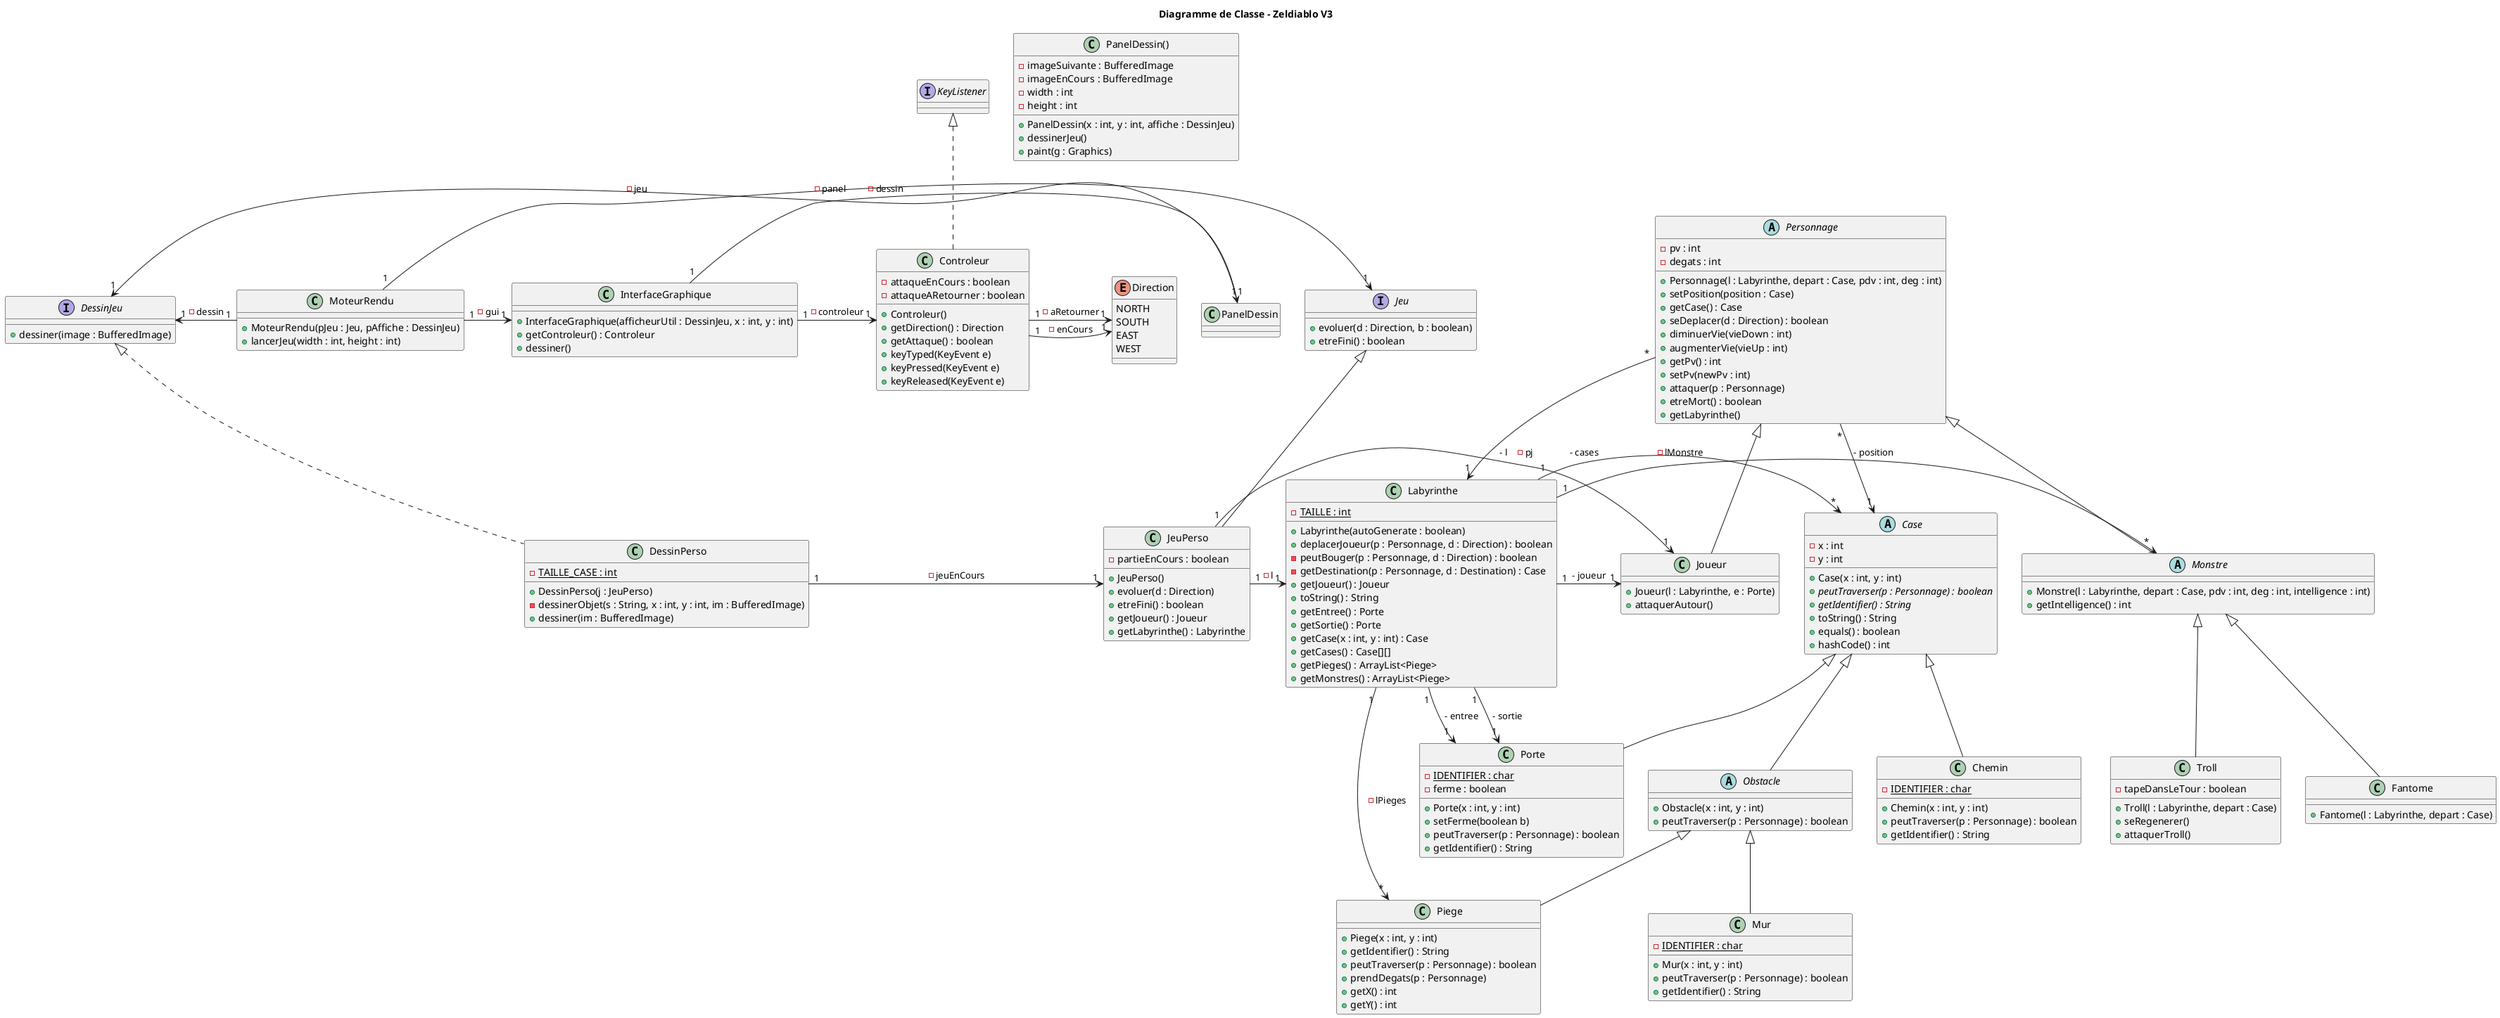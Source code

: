 @startuml

title Diagramme de Classe - Zeldiablo V3

interface Jeu{
    + evoluer(d : Direction, b : boolean)
    + etreFini() : boolean
}

class JeuPerso extends Jeu{
    - partieEnCours : boolean
    + JeuPerso()
    + evoluer(d : Direction)
    + etreFini() : boolean
    + getJoueur() : Joueur
    + getLabyrinthe() : Labyrinthe
}

class Controleur implements KeyListener{
    - attaqueEnCours : boolean
    - attaqueARetourner : boolean
    + Controleur()
    + getDirection() : Direction
    + getAttaque() : boolean
    + keyTyped(KeyEvent e)
    + keyPressed(KeyEvent e)
    + keyReleased(KeyEvent e)
}

interface DessinJeu{
    + dessiner(image : BufferedImage)
}

class DessinPerso implements DessinJeu{
    - {static} TAILLE_CASE : int
    + DessinPerso(j : JeuPerso)
    - dessinerObjet(s : String, x : int, y : int, im : BufferedImage)
    + dessiner(im : BufferedImage)
}

class InterfaceGraphique{
    + InterfaceGraphique(afficheurUtil : DessinJeu, x : int, y : int)
    + getControleur() : Controleur
    + dessiner()
}

class MoteurRendu{
    + MoteurRendu(pJeu : Jeu, pAffiche : DessinJeu)
    + lancerJeu(width : int, height : int)
}

class PanelDessin(){
    - imageSuivante : BufferedImage
    - imageEnCours : BufferedImage
    - width : int
    - height : int
    + PanelDessin(x : int, y : int, affiche : DessinJeu)
    + dessinerJeu()
    + paint(g : Graphics)
}

abstract class Personnage{
    - pv : int
    - degats : int
    + Personnage(l : Labyrinthe, depart : Case, pdv : int, deg : int)
    + setPosition(position : Case)
    + getCase() : Case
    + seDeplacer(d : Direction) : boolean
    + diminuerVie(vieDown : int)
    + augmenterVie(vieUp : int)
    + getPv() : int
    + setPv(newPv : int)
    + attaquer(p : Personnage)
    + etreMort() : boolean
    + getLabyrinthe()
}


class Labyrinthe{
    - {static} TAILLE : int
    + Labyrinthe(autoGenerate : boolean)
    + deplacerJoueur(p : Personnage, d : Direction) : boolean
    - peutBouger(p : Personnage, d : Direction) : boolean
    - getDestination(p : Personnage, d : Destination) : Case
    + getJoueur() : Joueur
    + toString() : String
    + getEntree() : Porte
    + getSortie() : Porte
    + getCase(x : int, y : int) : Case
    + getCases() : Case[][]
    + getPieges() : ArrayList<Piege>
    + getMonstres() : ArrayList<Piege>
}

abstract class Case{
    - x : int
    - y : int
    + Case(x : int, y : int)
    + {abstract} peutTraverser(p : Personnage) : boolean
    + {abstract} getIdentifier() : String
    + toString() : String
    + equals() : boolean
    + hashCode() : int
}

class Piege extends Obstacle{
    + Piege(x : int, y : int)
    + getIdentifier() : String
    + peutTraverser(p : Personnage) : boolean
    + prendDegats(p : Personnage)
    + getX() : int
    + getY() : int
}

class Chemin extends Case{
    - {static} IDENTIFIER : char
    + Chemin(x : int, y : int)
    + peutTraverser(p : Personnage) : boolean
    + getIdentifier() : String
}

abstract class Obstacle extends Case{
    + Obstacle(x : int, y : int)
    + peutTraverser(p : Personnage) : boolean
}

class Mur extends Obstacle{
    - {static} IDENTIFIER : char
    + Mur(x : int, y : int)
    + peutTraverser(p : Personnage) : boolean
    + getIdentifier() : String
}

class Porte extends Case{
    - {static} IDENTIFIER : char
    - ferme : boolean
    + Porte(x : int, y : int)
    + setFerme(boolean b)
    + peutTraverser(p : Personnage) : boolean
    + getIdentifier() : String
}

class Joueur extends Personnage{
    + Joueur(l : Labyrinthe, e : Porte)
    + attaquerAutour()
}

enum Direction{
    NORTH
    SOUTH
    EAST
    WEST
}

abstract class Monstre extends Personnage{
    + Monstre(l : Labyrinthe, depart : Case, pdv : int, deg : int, intelligence : int)
    + getIntelligence() : int
}

class Troll extends Monstre{
    - tapeDansLeTour : boolean
    + Troll(l : Labyrinthe, depart : Case)
    + seRegenerer()
    + attaquerTroll()
}

class Fantome extends Monstre{
    + Fantome(l : Labyrinthe, depart : Case)
}

Personnage "*" -> "1" Case: " - position "
Personnage "*" -> "1" Labyrinthe: " - l "
Labyrinthe "1" -> "1" Porte: " - entree "
Labyrinthe "1" -> "1" Porte: " - sortie "
Labyrinthe "1" -> "*" Case: " - cases "
Labyrinthe "1" -> "1" Joueur: " - joueur "
Labyrinthe "1" -> "*" Piege : "- lPieges"
Labyrinthe "1" -> "*" Monstre : "- lMonstre"
PanelDessin "1" -> "1" DessinJeu : "- dessin"
DessinPerso "1" -> "1" JeuPerso : "- jeuEnCours"
JeuPerso "1" -> "1" Labyrinthe : "- l"
JeuPerso "1" -> "1" Joueur : "- pj"
Controleur "1" -> "1" Direction : "- enCours"
Controleur "1" -> "1" Direction : "- aRetourner"
MoteurRendu "1" -> "1" Jeu : "- jeu"
MoteurRendu "1" -> "1" InterfaceGraphique : "- gui"
MoteurRendu "1" -> "1" DessinJeu : "- dessin"
InterfaceGraphique "1" -> "1" Controleur : "- controleur"
InterfaceGraphique "1" -> "1" PanelDessin : "- panel"


@enduml